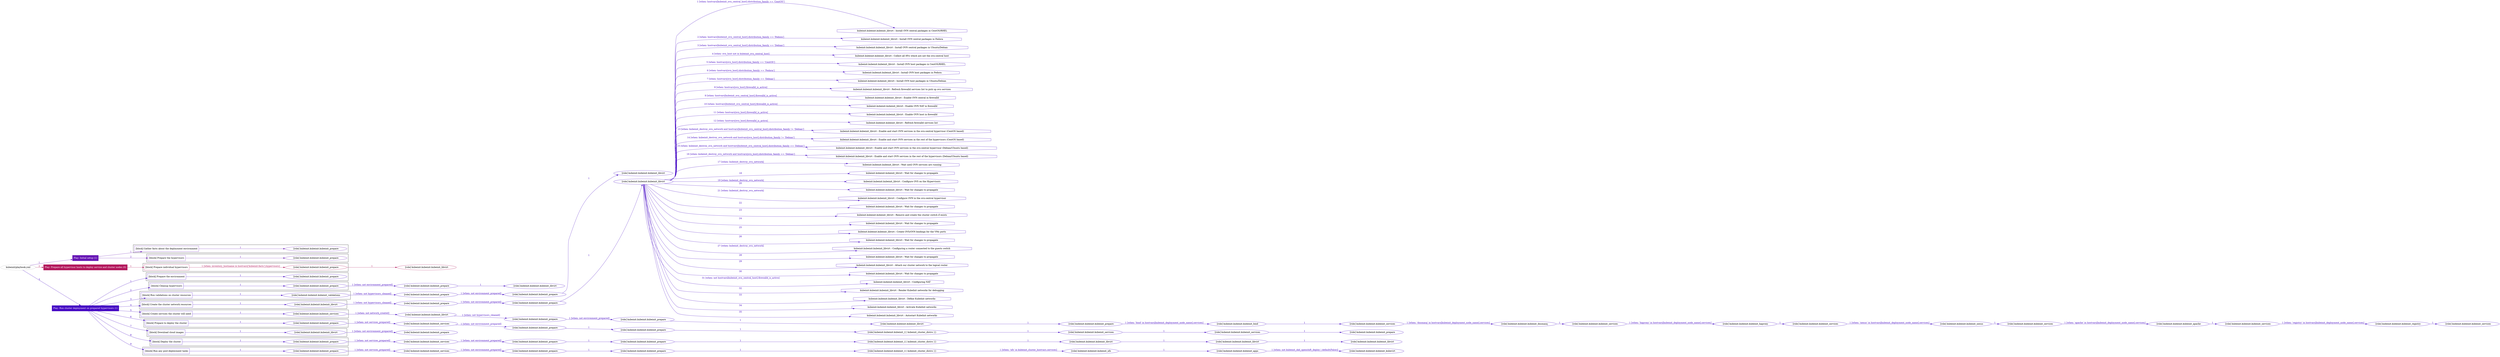 digraph {
	graph [concentrate=true ordering=in rankdir=LR ratio=fill]
	edge [esep=5 sep=10]
	"kubeinit/playbook.yml" [id=root_node style=dotted]
	play_d1066944 [label="Play: Initial setup (1)" color="#6717b5" fontcolor="#ffffff" id=play_d1066944 shape=box style=filled tooltip=localhost]
	"kubeinit/playbook.yml" -> play_d1066944 [label="1 " color="#6717b5" fontcolor="#6717b5" id=edge_5374645b labeltooltip="1 " tooltip="1 "]
	subgraph "kubeinit.kubeinit.kubeinit_prepare" {
		role_0bbe439c [label="[role] kubeinit.kubeinit.kubeinit_prepare" color="#6717b5" id=role_0bbe439c tooltip="kubeinit.kubeinit.kubeinit_prepare"]
	}
	subgraph "kubeinit.kubeinit.kubeinit_prepare" {
		role_6669f5ca [label="[role] kubeinit.kubeinit.kubeinit_prepare" color="#6717b5" id=role_6669f5ca tooltip="kubeinit.kubeinit.kubeinit_prepare"]
	}
	subgraph "Play: Initial setup (1)" {
		play_d1066944 -> block_55441d81 [label=1 color="#6717b5" fontcolor="#6717b5" id=edge_32ae7c26 labeltooltip=1 tooltip=1]
		subgraph cluster_block_55441d81 {
			block_55441d81 [label="[block] Gather facts about the deployment environment" color="#6717b5" id=block_55441d81 labeltooltip="Gather facts about the deployment environment" shape=box tooltip="Gather facts about the deployment environment"]
			block_55441d81 -> role_0bbe439c [label="1 " color="#6717b5" fontcolor="#6717b5" id=edge_6f8b073c labeltooltip="1 " tooltip="1 "]
		}
		play_d1066944 -> block_fdd3d620 [label=2 color="#6717b5" fontcolor="#6717b5" id=edge_0295d143 labeltooltip=2 tooltip=2]
		subgraph cluster_block_fdd3d620 {
			block_fdd3d620 [label="[block] Prepare the hypervisors" color="#6717b5" id=block_fdd3d620 labeltooltip="Prepare the hypervisors" shape=box tooltip="Prepare the hypervisors"]
			block_fdd3d620 -> role_6669f5ca [label="1 " color="#6717b5" fontcolor="#6717b5" id=edge_56390eb6 labeltooltip="1 " tooltip="1 "]
		}
	}
	play_d8e9fbc5 [label="Play: Prepare all hypervisor hosts to deploy service and cluster nodes (0)" color="#b3195d" fontcolor="#ffffff" id=play_d8e9fbc5 shape=box style=filled tooltip="Play: Prepare all hypervisor hosts to deploy service and cluster nodes (0)"]
	"kubeinit/playbook.yml" -> play_d8e9fbc5 [label="2 " color="#b3195d" fontcolor="#b3195d" id=edge_5f5ac57e labeltooltip="2 " tooltip="2 "]
	subgraph "kubeinit.kubeinit.kubeinit_libvirt" {
		role_c4a02873 [label="[role] kubeinit.kubeinit.kubeinit_libvirt" color="#b3195d" id=role_c4a02873 tooltip="kubeinit.kubeinit.kubeinit_libvirt"]
	}
	subgraph "kubeinit.kubeinit.kubeinit_prepare" {
		role_d7c47d95 [label="[role] kubeinit.kubeinit.kubeinit_prepare" color="#b3195d" id=role_d7c47d95 tooltip="kubeinit.kubeinit.kubeinit_prepare"]
		role_d7c47d95 -> role_c4a02873 [label="1 " color="#b3195d" fontcolor="#b3195d" id=edge_cb312a41 labeltooltip="1 " tooltip="1 "]
	}
	subgraph "Play: Prepare all hypervisor hosts to deploy service and cluster nodes (0)" {
		play_d8e9fbc5 -> block_eacd8363 [label=1 color="#b3195d" fontcolor="#b3195d" id=edge_86b056f6 labeltooltip=1 tooltip=1]
		subgraph cluster_block_eacd8363 {
			block_eacd8363 [label="[block] Prepare individual hypervisors" color="#b3195d" id=block_eacd8363 labeltooltip="Prepare individual hypervisors" shape=box tooltip="Prepare individual hypervisors"]
			block_eacd8363 -> role_d7c47d95 [label="1 [when: inventory_hostname in hostvars['kubeinit-facts'].hypervisors]" color="#b3195d" fontcolor="#b3195d" id=edge_e472e5c6 labeltooltip="1 [when: inventory_hostname in hostvars['kubeinit-facts'].hypervisors]" tooltip="1 [when: inventory_hostname in hostvars['kubeinit-facts'].hypervisors]"]
		}
	}
	play_db6c61a2 [label="Play: Run cluster deployment on prepared hypervisors (1)" color="#4508c4" fontcolor="#ffffff" id=play_db6c61a2 shape=box style=filled tooltip=localhost]
	"kubeinit/playbook.yml" -> play_db6c61a2 [label="3 " color="#4508c4" fontcolor="#4508c4" id=edge_68b921db labeltooltip="3 " tooltip="3 "]
	subgraph "kubeinit.kubeinit.kubeinit_prepare" {
		role_3a0b0625 [label="[role] kubeinit.kubeinit.kubeinit_prepare" color="#4508c4" id=role_3a0b0625 tooltip="kubeinit.kubeinit.kubeinit_prepare"]
	}
	subgraph "kubeinit.kubeinit.kubeinit_libvirt" {
		role_ac274a58 [label="[role] kubeinit.kubeinit.kubeinit_libvirt" color="#4508c4" id=role_ac274a58 tooltip="kubeinit.kubeinit.kubeinit_libvirt"]
	}
	subgraph "kubeinit.kubeinit.kubeinit_prepare" {
		role_b3ac8d9b [label="[role] kubeinit.kubeinit.kubeinit_prepare" color="#4508c4" id=role_b3ac8d9b tooltip="kubeinit.kubeinit.kubeinit_prepare"]
		role_b3ac8d9b -> role_ac274a58 [label="1 " color="#4508c4" fontcolor="#4508c4" id=edge_d80c5813 labeltooltip="1 " tooltip="1 "]
	}
	subgraph "kubeinit.kubeinit.kubeinit_prepare" {
		role_1be8604f [label="[role] kubeinit.kubeinit.kubeinit_prepare" color="#4508c4" id=role_1be8604f tooltip="kubeinit.kubeinit.kubeinit_prepare"]
		role_1be8604f -> role_b3ac8d9b [label="1 [when: not environment_prepared]" color="#4508c4" fontcolor="#4508c4" id=edge_3700b1c2 labeltooltip="1 [when: not environment_prepared]" tooltip="1 [when: not environment_prepared]"]
	}
	subgraph "kubeinit.kubeinit.kubeinit_libvirt" {
		role_1c9434e7 [label="[role] kubeinit.kubeinit.kubeinit_libvirt" color="#4508c4" id=role_1c9434e7 tooltip="kubeinit.kubeinit.kubeinit_libvirt"]
	}
	subgraph "kubeinit.kubeinit.kubeinit_prepare" {
		role_f5c2729c [label="[role] kubeinit.kubeinit.kubeinit_prepare" color="#4508c4" id=role_f5c2729c tooltip="kubeinit.kubeinit.kubeinit_prepare"]
		role_f5c2729c -> role_1c9434e7 [label="1 " color="#4508c4" fontcolor="#4508c4" id=edge_ae735414 labeltooltip="1 " tooltip="1 "]
	}
	subgraph "kubeinit.kubeinit.kubeinit_prepare" {
		role_3d6ce8ba [label="[role] kubeinit.kubeinit.kubeinit_prepare" color="#4508c4" id=role_3d6ce8ba tooltip="kubeinit.kubeinit.kubeinit_prepare"]
		role_3d6ce8ba -> role_f5c2729c [label="1 [when: not environment_prepared]" color="#4508c4" fontcolor="#4508c4" id=edge_91fdc2fb labeltooltip="1 [when: not environment_prepared]" tooltip="1 [when: not environment_prepared]"]
	}
	subgraph "kubeinit.kubeinit.kubeinit_validations" {
		role_e4a1a75d [label="[role] kubeinit.kubeinit.kubeinit_validations" color="#4508c4" id=role_e4a1a75d tooltip="kubeinit.kubeinit.kubeinit_validations"]
		role_e4a1a75d -> role_3d6ce8ba [label="1 [when: not hypervisors_cleaned]" color="#4508c4" fontcolor="#4508c4" id=edge_ee2c3e97 labeltooltip="1 [when: not hypervisors_cleaned]" tooltip="1 [when: not hypervisors_cleaned]"]
	}
	subgraph "kubeinit.kubeinit.kubeinit_libvirt" {
		role_0888ede9 [label="[role] kubeinit.kubeinit.kubeinit_libvirt" color="#4508c4" id=role_0888ede9 tooltip="kubeinit.kubeinit.kubeinit_libvirt"]
		task_69b79184 [label="kubeinit.kubeinit.kubeinit_libvirt : Install OVN central packages in CentOS/RHEL" color="#4508c4" id=task_69b79184 shape=octagon tooltip="kubeinit.kubeinit.kubeinit_libvirt : Install OVN central packages in CentOS/RHEL"]
		role_0888ede9 -> task_69b79184 [label="1 [when: hostvars[kubeinit_ovn_central_host].distribution_family == 'CentOS']" color="#4508c4" fontcolor="#4508c4" id=edge_3c4cd804 labeltooltip="1 [when: hostvars[kubeinit_ovn_central_host].distribution_family == 'CentOS']" tooltip="1 [when: hostvars[kubeinit_ovn_central_host].distribution_family == 'CentOS']"]
		task_8a421350 [label="kubeinit.kubeinit.kubeinit_libvirt : Install OVN central packages in Fedora" color="#4508c4" id=task_8a421350 shape=octagon tooltip="kubeinit.kubeinit.kubeinit_libvirt : Install OVN central packages in Fedora"]
		role_0888ede9 -> task_8a421350 [label="2 [when: hostvars[kubeinit_ovn_central_host].distribution_family == 'Fedora']" color="#4508c4" fontcolor="#4508c4" id=edge_7014ff1f labeltooltip="2 [when: hostvars[kubeinit_ovn_central_host].distribution_family == 'Fedora']" tooltip="2 [when: hostvars[kubeinit_ovn_central_host].distribution_family == 'Fedora']"]
		task_3228f3e8 [label="kubeinit.kubeinit.kubeinit_libvirt : Install OVN central packages in Ubuntu/Debian" color="#4508c4" id=task_3228f3e8 shape=octagon tooltip="kubeinit.kubeinit.kubeinit_libvirt : Install OVN central packages in Ubuntu/Debian"]
		role_0888ede9 -> task_3228f3e8 [label="3 [when: hostvars[kubeinit_ovn_central_host].distribution_family == 'Debian']" color="#4508c4" fontcolor="#4508c4" id=edge_b8c65bee labeltooltip="3 [when: hostvars[kubeinit_ovn_central_host].distribution_family == 'Debian']" tooltip="3 [when: hostvars[kubeinit_ovn_central_host].distribution_family == 'Debian']"]
		task_3500cb2f [label="kubeinit.kubeinit.kubeinit_libvirt : Collect all HVs which are not the ovn-central host" color="#4508c4" id=task_3500cb2f shape=octagon tooltip="kubeinit.kubeinit.kubeinit_libvirt : Collect all HVs which are not the ovn-central host"]
		role_0888ede9 -> task_3500cb2f [label="4 [when: ovn_host not in kubeinit_ovn_central_host]" color="#4508c4" fontcolor="#4508c4" id=edge_1e130c05 labeltooltip="4 [when: ovn_host not in kubeinit_ovn_central_host]" tooltip="4 [when: ovn_host not in kubeinit_ovn_central_host]"]
		task_5c344c82 [label="kubeinit.kubeinit.kubeinit_libvirt : Install OVN host packages in CentOS/RHEL" color="#4508c4" id=task_5c344c82 shape=octagon tooltip="kubeinit.kubeinit.kubeinit_libvirt : Install OVN host packages in CentOS/RHEL"]
		role_0888ede9 -> task_5c344c82 [label="5 [when: hostvars[ovn_host].distribution_family == 'CentOS']" color="#4508c4" fontcolor="#4508c4" id=edge_9a73c21c labeltooltip="5 [when: hostvars[ovn_host].distribution_family == 'CentOS']" tooltip="5 [when: hostvars[ovn_host].distribution_family == 'CentOS']"]
		task_93695938 [label="kubeinit.kubeinit.kubeinit_libvirt : Install OVN host packages in Fedora" color="#4508c4" id=task_93695938 shape=octagon tooltip="kubeinit.kubeinit.kubeinit_libvirt : Install OVN host packages in Fedora"]
		role_0888ede9 -> task_93695938 [label="6 [when: hostvars[ovn_host].distribution_family == 'Fedora']" color="#4508c4" fontcolor="#4508c4" id=edge_05a7c10d labeltooltip="6 [when: hostvars[ovn_host].distribution_family == 'Fedora']" tooltip="6 [when: hostvars[ovn_host].distribution_family == 'Fedora']"]
		task_b6362388 [label="kubeinit.kubeinit.kubeinit_libvirt : Install OVN host packages in Ubuntu/Debian" color="#4508c4" id=task_b6362388 shape=octagon tooltip="kubeinit.kubeinit.kubeinit_libvirt : Install OVN host packages in Ubuntu/Debian"]
		role_0888ede9 -> task_b6362388 [label="7 [when: hostvars[ovn_host].distribution_family == 'Debian']" color="#4508c4" fontcolor="#4508c4" id=edge_a4e295e8 labeltooltip="7 [when: hostvars[ovn_host].distribution_family == 'Debian']" tooltip="7 [when: hostvars[ovn_host].distribution_family == 'Debian']"]
		task_9b27699e [label="kubeinit.kubeinit.kubeinit_libvirt : Refresh firewalld services list to pick up ovn services" color="#4508c4" id=task_9b27699e shape=octagon tooltip="kubeinit.kubeinit.kubeinit_libvirt : Refresh firewalld services list to pick up ovn services"]
		role_0888ede9 -> task_9b27699e [label="8 [when: hostvars[ovn_host].firewalld_is_active]" color="#4508c4" fontcolor="#4508c4" id=edge_1e5c4386 labeltooltip="8 [when: hostvars[ovn_host].firewalld_is_active]" tooltip="8 [when: hostvars[ovn_host].firewalld_is_active]"]
		task_8b98ad5b [label="kubeinit.kubeinit.kubeinit_libvirt : Enable OVN central in firewalld" color="#4508c4" id=task_8b98ad5b shape=octagon tooltip="kubeinit.kubeinit.kubeinit_libvirt : Enable OVN central in firewalld"]
		role_0888ede9 -> task_8b98ad5b [label="9 [when: hostvars[kubeinit_ovn_central_host].firewalld_is_active]" color="#4508c4" fontcolor="#4508c4" id=edge_1163de8d labeltooltip="9 [when: hostvars[kubeinit_ovn_central_host].firewalld_is_active]" tooltip="9 [when: hostvars[kubeinit_ovn_central_host].firewalld_is_active]"]
		task_af648642 [label="kubeinit.kubeinit.kubeinit_libvirt : Enable OVN NAT in firewalld" color="#4508c4" id=task_af648642 shape=octagon tooltip="kubeinit.kubeinit.kubeinit_libvirt : Enable OVN NAT in firewalld"]
		role_0888ede9 -> task_af648642 [label="10 [when: hostvars[kubeinit_ovn_central_host].firewalld_is_active]" color="#4508c4" fontcolor="#4508c4" id=edge_10390b4d labeltooltip="10 [when: hostvars[kubeinit_ovn_central_host].firewalld_is_active]" tooltip="10 [when: hostvars[kubeinit_ovn_central_host].firewalld_is_active]"]
		task_41bca944 [label="kubeinit.kubeinit.kubeinit_libvirt : Enable OVN host in firewalld" color="#4508c4" id=task_41bca944 shape=octagon tooltip="kubeinit.kubeinit.kubeinit_libvirt : Enable OVN host in firewalld"]
		role_0888ede9 -> task_41bca944 [label="11 [when: hostvars[ovn_host].firewalld_is_active]" color="#4508c4" fontcolor="#4508c4" id=edge_7a22c1be labeltooltip="11 [when: hostvars[ovn_host].firewalld_is_active]" tooltip="11 [when: hostvars[ovn_host].firewalld_is_active]"]
		task_9a10e427 [label="kubeinit.kubeinit.kubeinit_libvirt : Refresh firewalld services list" color="#4508c4" id=task_9a10e427 shape=octagon tooltip="kubeinit.kubeinit.kubeinit_libvirt : Refresh firewalld services list"]
		role_0888ede9 -> task_9a10e427 [label="12 [when: hostvars[ovn_host].firewalld_is_active]" color="#4508c4" fontcolor="#4508c4" id=edge_542e17a5 labeltooltip="12 [when: hostvars[ovn_host].firewalld_is_active]" tooltip="12 [when: hostvars[ovn_host].firewalld_is_active]"]
		task_7fcc3204 [label="kubeinit.kubeinit.kubeinit_libvirt : Enable and start OVN services in the ovn-central hypervisor (CentOS based)" color="#4508c4" id=task_7fcc3204 shape=octagon tooltip="kubeinit.kubeinit.kubeinit_libvirt : Enable and start OVN services in the ovn-central hypervisor (CentOS based)"]
		role_0888ede9 -> task_7fcc3204 [label="13 [when: kubeinit_destroy_ovn_network and hostvars[kubeinit_ovn_central_host].distribution_family != 'Debian']" color="#4508c4" fontcolor="#4508c4" id=edge_74bab8ce labeltooltip="13 [when: kubeinit_destroy_ovn_network and hostvars[kubeinit_ovn_central_host].distribution_family != 'Debian']" tooltip="13 [when: kubeinit_destroy_ovn_network and hostvars[kubeinit_ovn_central_host].distribution_family != 'Debian']"]
		task_95e5a714 [label="kubeinit.kubeinit.kubeinit_libvirt : Enable and start OVN services in the rest of the hypervisors (CentOS based)" color="#4508c4" id=task_95e5a714 shape=octagon tooltip="kubeinit.kubeinit.kubeinit_libvirt : Enable and start OVN services in the rest of the hypervisors (CentOS based)"]
		role_0888ede9 -> task_95e5a714 [label="14 [when: kubeinit_destroy_ovn_network and hostvars[ovn_host].distribution_family != 'Debian']" color="#4508c4" fontcolor="#4508c4" id=edge_11c6701e labeltooltip="14 [when: kubeinit_destroy_ovn_network and hostvars[ovn_host].distribution_family != 'Debian']" tooltip="14 [when: kubeinit_destroy_ovn_network and hostvars[ovn_host].distribution_family != 'Debian']"]
		task_3db06a9d [label="kubeinit.kubeinit.kubeinit_libvirt : Enable and start OVN services in the ovn-central hypervisor (Debian/Ubuntu based)" color="#4508c4" id=task_3db06a9d shape=octagon tooltip="kubeinit.kubeinit.kubeinit_libvirt : Enable and start OVN services in the ovn-central hypervisor (Debian/Ubuntu based)"]
		role_0888ede9 -> task_3db06a9d [label="15 [when: kubeinit_destroy_ovn_network and hostvars[kubeinit_ovn_central_host].distribution_family == 'Debian']" color="#4508c4" fontcolor="#4508c4" id=edge_eaa61a04 labeltooltip="15 [when: kubeinit_destroy_ovn_network and hostvars[kubeinit_ovn_central_host].distribution_family == 'Debian']" tooltip="15 [when: kubeinit_destroy_ovn_network and hostvars[kubeinit_ovn_central_host].distribution_family == 'Debian']"]
		task_a0631bea [label="kubeinit.kubeinit.kubeinit_libvirt : Enable and start OVN services in the rest of the hypervisors (Debian/Ubuntu based)" color="#4508c4" id=task_a0631bea shape=octagon tooltip="kubeinit.kubeinit.kubeinit_libvirt : Enable and start OVN services in the rest of the hypervisors (Debian/Ubuntu based)"]
		role_0888ede9 -> task_a0631bea [label="16 [when: kubeinit_destroy_ovn_network and hostvars[ovn_host].distribution_family == 'Debian']" color="#4508c4" fontcolor="#4508c4" id=edge_f682511c labeltooltip="16 [when: kubeinit_destroy_ovn_network and hostvars[ovn_host].distribution_family == 'Debian']" tooltip="16 [when: kubeinit_destroy_ovn_network and hostvars[ovn_host].distribution_family == 'Debian']"]
		task_35d1db66 [label="kubeinit.kubeinit.kubeinit_libvirt : Wait until OVN services are running" color="#4508c4" id=task_35d1db66 shape=octagon tooltip="kubeinit.kubeinit.kubeinit_libvirt : Wait until OVN services are running"]
		role_0888ede9 -> task_35d1db66 [label="17 [when: kubeinit_destroy_ovn_network]" color="#4508c4" fontcolor="#4508c4" id=edge_cf416e53 labeltooltip="17 [when: kubeinit_destroy_ovn_network]" tooltip="17 [when: kubeinit_destroy_ovn_network]"]
		task_74c40d37 [label="kubeinit.kubeinit.kubeinit_libvirt : Wait for changes to propagate" color="#4508c4" id=task_74c40d37 shape=octagon tooltip="kubeinit.kubeinit.kubeinit_libvirt : Wait for changes to propagate"]
		role_0888ede9 -> task_74c40d37 [label="18 " color="#4508c4" fontcolor="#4508c4" id=edge_abaafdb4 labeltooltip="18 " tooltip="18 "]
		task_1220b226 [label="kubeinit.kubeinit.kubeinit_libvirt : Configure OVS on the Hypervisors" color="#4508c4" id=task_1220b226 shape=octagon tooltip="kubeinit.kubeinit.kubeinit_libvirt : Configure OVS on the Hypervisors"]
		role_0888ede9 -> task_1220b226 [label="19 [when: kubeinit_destroy_ovn_network]" color="#4508c4" fontcolor="#4508c4" id=edge_3ae2f768 labeltooltip="19 [when: kubeinit_destroy_ovn_network]" tooltip="19 [when: kubeinit_destroy_ovn_network]"]
		task_55cf72ce [label="kubeinit.kubeinit.kubeinit_libvirt : Wait for changes to propagate" color="#4508c4" id=task_55cf72ce shape=octagon tooltip="kubeinit.kubeinit.kubeinit_libvirt : Wait for changes to propagate"]
		role_0888ede9 -> task_55cf72ce [label="20 " color="#4508c4" fontcolor="#4508c4" id=edge_5d8b6864 labeltooltip="20 " tooltip="20 "]
		task_b4d2d587 [label="kubeinit.kubeinit.kubeinit_libvirt : Configure OVN in the ovn-central hypervisor" color="#4508c4" id=task_b4d2d587 shape=octagon tooltip="kubeinit.kubeinit.kubeinit_libvirt : Configure OVN in the ovn-central hypervisor"]
		role_0888ede9 -> task_b4d2d587 [label="21 [when: kubeinit_destroy_ovn_network]" color="#4508c4" fontcolor="#4508c4" id=edge_d75d86a4 labeltooltip="21 [when: kubeinit_destroy_ovn_network]" tooltip="21 [when: kubeinit_destroy_ovn_network]"]
		task_f9d7e483 [label="kubeinit.kubeinit.kubeinit_libvirt : Wait for changes to propagate" color="#4508c4" id=task_f9d7e483 shape=octagon tooltip="kubeinit.kubeinit.kubeinit_libvirt : Wait for changes to propagate"]
		role_0888ede9 -> task_f9d7e483 [label="22 " color="#4508c4" fontcolor="#4508c4" id=edge_2e5e32c6 labeltooltip="22 " tooltip="22 "]
		task_783f667b [label="kubeinit.kubeinit.kubeinit_libvirt : Remove and create the cluster switch if exists" color="#4508c4" id=task_783f667b shape=octagon tooltip="kubeinit.kubeinit.kubeinit_libvirt : Remove and create the cluster switch if exists"]
		role_0888ede9 -> task_783f667b [label="23 " color="#4508c4" fontcolor="#4508c4" id=edge_3d3350e9 labeltooltip="23 " tooltip="23 "]
		task_695cb0e0 [label="kubeinit.kubeinit.kubeinit_libvirt : Wait for changes to propagate" color="#4508c4" id=task_695cb0e0 shape=octagon tooltip="kubeinit.kubeinit.kubeinit_libvirt : Wait for changes to propagate"]
		role_0888ede9 -> task_695cb0e0 [label="24 " color="#4508c4" fontcolor="#4508c4" id=edge_01ed79f9 labeltooltip="24 " tooltip="24 "]
		task_f73f8ea4 [label="kubeinit.kubeinit.kubeinit_libvirt : Create OVS/OVN bindings for the VMs ports" color="#4508c4" id=task_f73f8ea4 shape=octagon tooltip="kubeinit.kubeinit.kubeinit_libvirt : Create OVS/OVN bindings for the VMs ports"]
		role_0888ede9 -> task_f73f8ea4 [label="25 " color="#4508c4" fontcolor="#4508c4" id=edge_a3291d3e labeltooltip="25 " tooltip="25 "]
		task_c4311408 [label="kubeinit.kubeinit.kubeinit_libvirt : Wait for changes to propagate" color="#4508c4" id=task_c4311408 shape=octagon tooltip="kubeinit.kubeinit.kubeinit_libvirt : Wait for changes to propagate"]
		role_0888ede9 -> task_c4311408 [label="26 " color="#4508c4" fontcolor="#4508c4" id=edge_c618f552 labeltooltip="26 " tooltip="26 "]
		task_417a9b93 [label="kubeinit.kubeinit.kubeinit_libvirt : Configuring a router connected to the guests switch" color="#4508c4" id=task_417a9b93 shape=octagon tooltip="kubeinit.kubeinit.kubeinit_libvirt : Configuring a router connected to the guests switch"]
		role_0888ede9 -> task_417a9b93 [label="27 [when: kubeinit_destroy_ovn_network]" color="#4508c4" fontcolor="#4508c4" id=edge_3b1dc224 labeltooltip="27 [when: kubeinit_destroy_ovn_network]" tooltip="27 [when: kubeinit_destroy_ovn_network]"]
		task_bbfa5f09 [label="kubeinit.kubeinit.kubeinit_libvirt : Wait for changes to propagate" color="#4508c4" id=task_bbfa5f09 shape=octagon tooltip="kubeinit.kubeinit.kubeinit_libvirt : Wait for changes to propagate"]
		role_0888ede9 -> task_bbfa5f09 [label="28 " color="#4508c4" fontcolor="#4508c4" id=edge_eb3d1ce0 labeltooltip="28 " tooltip="28 "]
		task_090a2beb [label="kubeinit.kubeinit.kubeinit_libvirt : Attach our cluster network to the logical router" color="#4508c4" id=task_090a2beb shape=octagon tooltip="kubeinit.kubeinit.kubeinit_libvirt : Attach our cluster network to the logical router"]
		role_0888ede9 -> task_090a2beb [label="29 " color="#4508c4" fontcolor="#4508c4" id=edge_e77abfd7 labeltooltip="29 " tooltip="29 "]
		task_60a5af2f [label="kubeinit.kubeinit.kubeinit_libvirt : Wait for changes to propagate" color="#4508c4" id=task_60a5af2f shape=octagon tooltip="kubeinit.kubeinit.kubeinit_libvirt : Wait for changes to propagate"]
		role_0888ede9 -> task_60a5af2f [label="30 " color="#4508c4" fontcolor="#4508c4" id=edge_8ad9beed labeltooltip="30 " tooltip="30 "]
		task_468e2a69 [label="kubeinit.kubeinit.kubeinit_libvirt : Configuring NAT" color="#4508c4" id=task_468e2a69 shape=octagon tooltip="kubeinit.kubeinit.kubeinit_libvirt : Configuring NAT"]
		role_0888ede9 -> task_468e2a69 [label="31 [when: not hostvars[kubeinit_ovn_central_host].firewalld_is_active]" color="#4508c4" fontcolor="#4508c4" id=edge_116175f4 labeltooltip="31 [when: not hostvars[kubeinit_ovn_central_host].firewalld_is_active]" tooltip="31 [when: not hostvars[kubeinit_ovn_central_host].firewalld_is_active]"]
		task_80f7ba6d [label="kubeinit.kubeinit.kubeinit_libvirt : Render KubeInit networks for debugging" color="#4508c4" id=task_80f7ba6d shape=octagon tooltip="kubeinit.kubeinit.kubeinit_libvirt : Render KubeInit networks for debugging"]
		role_0888ede9 -> task_80f7ba6d [label="32 " color="#4508c4" fontcolor="#4508c4" id=edge_6257caee labeltooltip="32 " tooltip="32 "]
		task_7851be69 [label="kubeinit.kubeinit.kubeinit_libvirt : Define KubeInit networks" color="#4508c4" id=task_7851be69 shape=octagon tooltip="kubeinit.kubeinit.kubeinit_libvirt : Define KubeInit networks"]
		role_0888ede9 -> task_7851be69 [label="33 " color="#4508c4" fontcolor="#4508c4" id=edge_3538ee08 labeltooltip="33 " tooltip="33 "]
		task_07b336e4 [label="kubeinit.kubeinit.kubeinit_libvirt : Activate KubeInit networks" color="#4508c4" id=task_07b336e4 shape=octagon tooltip="kubeinit.kubeinit.kubeinit_libvirt : Activate KubeInit networks"]
		role_0888ede9 -> task_07b336e4 [label="34 " color="#4508c4" fontcolor="#4508c4" id=edge_af17ea79 labeltooltip="34 " tooltip="34 "]
		task_7b517db8 [label="kubeinit.kubeinit.kubeinit_libvirt : Autostart KubeInit networks" color="#4508c4" id=task_7b517db8 shape=octagon tooltip="kubeinit.kubeinit.kubeinit_libvirt : Autostart KubeInit networks"]
		role_0888ede9 -> task_7b517db8 [label="35 " color="#4508c4" fontcolor="#4508c4" id=edge_814965a3 labeltooltip="35 " tooltip="35 "]
	}
	subgraph "kubeinit.kubeinit.kubeinit_prepare" {
		role_be083925 [label="[role] kubeinit.kubeinit.kubeinit_prepare" color="#4508c4" id=role_be083925 tooltip="kubeinit.kubeinit.kubeinit_prepare"]
		role_be083925 -> role_0888ede9 [label="1 " color="#4508c4" fontcolor="#4508c4" id=edge_405958ad labeltooltip="1 " tooltip="1 "]
	}
	subgraph "kubeinit.kubeinit.kubeinit_prepare" {
		role_7a6ff6e8 [label="[role] kubeinit.kubeinit.kubeinit_prepare" color="#4508c4" id=role_7a6ff6e8 tooltip="kubeinit.kubeinit.kubeinit_prepare"]
		role_7a6ff6e8 -> role_be083925 [label="1 [when: not environment_prepared]" color="#4508c4" fontcolor="#4508c4" id=edge_2e45a1f5 labeltooltip="1 [when: not environment_prepared]" tooltip="1 [when: not environment_prepared]"]
	}
	subgraph "kubeinit.kubeinit.kubeinit_libvirt" {
		role_39250853 [label="[role] kubeinit.kubeinit.kubeinit_libvirt" color="#4508c4" id=role_39250853 tooltip="kubeinit.kubeinit.kubeinit_libvirt"]
		role_39250853 -> role_7a6ff6e8 [label="1 [when: not hypervisors_cleaned]" color="#4508c4" fontcolor="#4508c4" id=edge_49f5fa88 labeltooltip="1 [when: not hypervisors_cleaned]" tooltip="1 [when: not hypervisors_cleaned]"]
	}
	subgraph "kubeinit.kubeinit.kubeinit_services" {
		role_c549ed0b [label="[role] kubeinit.kubeinit.kubeinit_services" color="#4508c4" id=role_c549ed0b tooltip="kubeinit.kubeinit.kubeinit_services"]
	}
	subgraph "kubeinit.kubeinit.kubeinit_registry" {
		role_93f33d08 [label="[role] kubeinit.kubeinit.kubeinit_registry" color="#4508c4" id=role_93f33d08 tooltip="kubeinit.kubeinit.kubeinit_registry"]
		role_93f33d08 -> role_c549ed0b [label="1 " color="#4508c4" fontcolor="#4508c4" id=edge_4b5345c3 labeltooltip="1 " tooltip="1 "]
	}
	subgraph "kubeinit.kubeinit.kubeinit_services" {
		role_b8eb98f3 [label="[role] kubeinit.kubeinit.kubeinit_services" color="#4508c4" id=role_b8eb98f3 tooltip="kubeinit.kubeinit.kubeinit_services"]
		role_b8eb98f3 -> role_93f33d08 [label="1 [when: 'registry' in hostvars[kubeinit_deployment_node_name].services]" color="#4508c4" fontcolor="#4508c4" id=edge_cc79b3dd labeltooltip="1 [when: 'registry' in hostvars[kubeinit_deployment_node_name].services]" tooltip="1 [when: 'registry' in hostvars[kubeinit_deployment_node_name].services]"]
	}
	subgraph "kubeinit.kubeinit.kubeinit_apache" {
		role_6391b616 [label="[role] kubeinit.kubeinit.kubeinit_apache" color="#4508c4" id=role_6391b616 tooltip="kubeinit.kubeinit.kubeinit_apache"]
		role_6391b616 -> role_b8eb98f3 [label="1 " color="#4508c4" fontcolor="#4508c4" id=edge_3b434360 labeltooltip="1 " tooltip="1 "]
	}
	subgraph "kubeinit.kubeinit.kubeinit_services" {
		role_03bd4d06 [label="[role] kubeinit.kubeinit.kubeinit_services" color="#4508c4" id=role_03bd4d06 tooltip="kubeinit.kubeinit.kubeinit_services"]
		role_03bd4d06 -> role_6391b616 [label="1 [when: 'apache' in hostvars[kubeinit_deployment_node_name].services]" color="#4508c4" fontcolor="#4508c4" id=edge_e4e19a11 labeltooltip="1 [when: 'apache' in hostvars[kubeinit_deployment_node_name].services]" tooltip="1 [when: 'apache' in hostvars[kubeinit_deployment_node_name].services]"]
	}
	subgraph "kubeinit.kubeinit.kubeinit_nexus" {
		role_40b51538 [label="[role] kubeinit.kubeinit.kubeinit_nexus" color="#4508c4" id=role_40b51538 tooltip="kubeinit.kubeinit.kubeinit_nexus"]
		role_40b51538 -> role_03bd4d06 [label="1 " color="#4508c4" fontcolor="#4508c4" id=edge_bfd1b13e labeltooltip="1 " tooltip="1 "]
	}
	subgraph "kubeinit.kubeinit.kubeinit_services" {
		role_7a508daf [label="[role] kubeinit.kubeinit.kubeinit_services" color="#4508c4" id=role_7a508daf tooltip="kubeinit.kubeinit.kubeinit_services"]
		role_7a508daf -> role_40b51538 [label="1 [when: 'nexus' in hostvars[kubeinit_deployment_node_name].services]" color="#4508c4" fontcolor="#4508c4" id=edge_e8a734ad labeltooltip="1 [when: 'nexus' in hostvars[kubeinit_deployment_node_name].services]" tooltip="1 [when: 'nexus' in hostvars[kubeinit_deployment_node_name].services]"]
	}
	subgraph "kubeinit.kubeinit.kubeinit_haproxy" {
		role_8ccde1ce [label="[role] kubeinit.kubeinit.kubeinit_haproxy" color="#4508c4" id=role_8ccde1ce tooltip="kubeinit.kubeinit.kubeinit_haproxy"]
		role_8ccde1ce -> role_7a508daf [label="1 " color="#4508c4" fontcolor="#4508c4" id=edge_0b320813 labeltooltip="1 " tooltip="1 "]
	}
	subgraph "kubeinit.kubeinit.kubeinit_services" {
		role_aa0d4399 [label="[role] kubeinit.kubeinit.kubeinit_services" color="#4508c4" id=role_aa0d4399 tooltip="kubeinit.kubeinit.kubeinit_services"]
		role_aa0d4399 -> role_8ccde1ce [label="1 [when: 'haproxy' in hostvars[kubeinit_deployment_node_name].services]" color="#4508c4" fontcolor="#4508c4" id=edge_c5a7ba5f labeltooltip="1 [when: 'haproxy' in hostvars[kubeinit_deployment_node_name].services]" tooltip="1 [when: 'haproxy' in hostvars[kubeinit_deployment_node_name].services]"]
	}
	subgraph "kubeinit.kubeinit.kubeinit_dnsmasq" {
		role_d404c7c3 [label="[role] kubeinit.kubeinit.kubeinit_dnsmasq" color="#4508c4" id=role_d404c7c3 tooltip="kubeinit.kubeinit.kubeinit_dnsmasq"]
		role_d404c7c3 -> role_aa0d4399 [label="1 " color="#4508c4" fontcolor="#4508c4" id=edge_f49c9f47 labeltooltip="1 " tooltip="1 "]
	}
	subgraph "kubeinit.kubeinit.kubeinit_services" {
		role_0c38d71e [label="[role] kubeinit.kubeinit.kubeinit_services" color="#4508c4" id=role_0c38d71e tooltip="kubeinit.kubeinit.kubeinit_services"]
		role_0c38d71e -> role_d404c7c3 [label="1 [when: 'dnsmasq' in hostvars[kubeinit_deployment_node_name].services]" color="#4508c4" fontcolor="#4508c4" id=edge_12513255 labeltooltip="1 [when: 'dnsmasq' in hostvars[kubeinit_deployment_node_name].services]" tooltip="1 [when: 'dnsmasq' in hostvars[kubeinit_deployment_node_name].services]"]
	}
	subgraph "kubeinit.kubeinit.kubeinit_bind" {
		role_bc6d338a [label="[role] kubeinit.kubeinit.kubeinit_bind" color="#4508c4" id=role_bc6d338a tooltip="kubeinit.kubeinit.kubeinit_bind"]
		role_bc6d338a -> role_0c38d71e [label="1 " color="#4508c4" fontcolor="#4508c4" id=edge_890cb98c labeltooltip="1 " tooltip="1 "]
	}
	subgraph "kubeinit.kubeinit.kubeinit_prepare" {
		role_024117cb [label="[role] kubeinit.kubeinit.kubeinit_prepare" color="#4508c4" id=role_024117cb tooltip="kubeinit.kubeinit.kubeinit_prepare"]
		role_024117cb -> role_bc6d338a [label="1 [when: 'bind' in hostvars[kubeinit_deployment_node_name].services]" color="#4508c4" fontcolor="#4508c4" id=edge_440dbafc labeltooltip="1 [when: 'bind' in hostvars[kubeinit_deployment_node_name].services]" tooltip="1 [when: 'bind' in hostvars[kubeinit_deployment_node_name].services]"]
	}
	subgraph "kubeinit.kubeinit.kubeinit_libvirt" {
		role_3bfc0db6 [label="[role] kubeinit.kubeinit.kubeinit_libvirt" color="#4508c4" id=role_3bfc0db6 tooltip="kubeinit.kubeinit.kubeinit_libvirt"]
		role_3bfc0db6 -> role_024117cb [label="1 " color="#4508c4" fontcolor="#4508c4" id=edge_6de12295 labeltooltip="1 " tooltip="1 "]
	}
	subgraph "kubeinit.kubeinit.kubeinit_prepare" {
		role_88b1b069 [label="[role] kubeinit.kubeinit.kubeinit_prepare" color="#4508c4" id=role_88b1b069 tooltip="kubeinit.kubeinit.kubeinit_prepare"]
		role_88b1b069 -> role_3bfc0db6 [label="1 " color="#4508c4" fontcolor="#4508c4" id=edge_f732eddd labeltooltip="1 " tooltip="1 "]
	}
	subgraph "kubeinit.kubeinit.kubeinit_prepare" {
		role_7727bd28 [label="[role] kubeinit.kubeinit.kubeinit_prepare" color="#4508c4" id=role_7727bd28 tooltip="kubeinit.kubeinit.kubeinit_prepare"]
		role_7727bd28 -> role_88b1b069 [label="1 [when: not environment_prepared]" color="#4508c4" fontcolor="#4508c4" id=edge_907ca570 labeltooltip="1 [when: not environment_prepared]" tooltip="1 [when: not environment_prepared]"]
	}
	subgraph "kubeinit.kubeinit.kubeinit_libvirt" {
		role_ddfd813a [label="[role] kubeinit.kubeinit.kubeinit_libvirt" color="#4508c4" id=role_ddfd813a tooltip="kubeinit.kubeinit.kubeinit_libvirt"]
		role_ddfd813a -> role_7727bd28 [label="1 [when: not hypervisors_cleaned]" color="#4508c4" fontcolor="#4508c4" id=edge_f556c49e labeltooltip="1 [when: not hypervisors_cleaned]" tooltip="1 [when: not hypervisors_cleaned]"]
	}
	subgraph "kubeinit.kubeinit.kubeinit_services" {
		role_2215d232 [label="[role] kubeinit.kubeinit.kubeinit_services" color="#4508c4" id=role_2215d232 tooltip="kubeinit.kubeinit.kubeinit_services"]
		role_2215d232 -> role_ddfd813a [label="1 [when: not network_created]" color="#4508c4" fontcolor="#4508c4" id=edge_04370441 labeltooltip="1 [when: not network_created]" tooltip="1 [when: not network_created]"]
	}
	subgraph "kubeinit.kubeinit.kubeinit_prepare" {
		role_88f568c3 [label="[role] kubeinit.kubeinit.kubeinit_prepare" color="#4508c4" id=role_88f568c3 tooltip="kubeinit.kubeinit.kubeinit_prepare"]
	}
	subgraph "kubeinit.kubeinit.kubeinit_services" {
		role_7d5a7d1d [label="[role] kubeinit.kubeinit.kubeinit_services" color="#4508c4" id=role_7d5a7d1d tooltip="kubeinit.kubeinit.kubeinit_services"]
		role_7d5a7d1d -> role_88f568c3 [label="1 " color="#4508c4" fontcolor="#4508c4" id=edge_e67e9380 labeltooltip="1 " tooltip="1 "]
	}
	subgraph "kubeinit.kubeinit.kubeinit_services" {
		role_383946a3 [label="[role] kubeinit.kubeinit.kubeinit_services" color="#4508c4" id=role_383946a3 tooltip="kubeinit.kubeinit.kubeinit_services"]
		role_383946a3 -> role_7d5a7d1d [label="1 " color="#4508c4" fontcolor="#4508c4" id=edge_221a8aef labeltooltip="1 " tooltip="1 "]
	}
	subgraph "kubeinit.kubeinit.kubeinit_{{ kubeinit_cluster_distro }}" {
		role_7d3050a8 [label="[role] kubeinit.kubeinit.kubeinit_{{ kubeinit_cluster_distro }}" color="#4508c4" id=role_7d3050a8 tooltip="kubeinit.kubeinit.kubeinit_{{ kubeinit_cluster_distro }}"]
		role_7d3050a8 -> role_383946a3 [label="1 " color="#4508c4" fontcolor="#4508c4" id=edge_ef1df5a4 labeltooltip="1 " tooltip="1 "]
	}
	subgraph "kubeinit.kubeinit.kubeinit_prepare" {
		role_0928db0f [label="[role] kubeinit.kubeinit.kubeinit_prepare" color="#4508c4" id=role_0928db0f tooltip="kubeinit.kubeinit.kubeinit_prepare"]
		role_0928db0f -> role_7d3050a8 [label="1 " color="#4508c4" fontcolor="#4508c4" id=edge_e1a7b7ed labeltooltip="1 " tooltip="1 "]
	}
	subgraph "kubeinit.kubeinit.kubeinit_prepare" {
		role_56851929 [label="[role] kubeinit.kubeinit.kubeinit_prepare" color="#4508c4" id=role_56851929 tooltip="kubeinit.kubeinit.kubeinit_prepare"]
		role_56851929 -> role_0928db0f [label="1 " color="#4508c4" fontcolor="#4508c4" id=edge_95ff9dbe labeltooltip="1 " tooltip="1 "]
	}
	subgraph "kubeinit.kubeinit.kubeinit_services" {
		role_40cbef9c [label="[role] kubeinit.kubeinit.kubeinit_services" color="#4508c4" id=role_40cbef9c tooltip="kubeinit.kubeinit.kubeinit_services"]
		role_40cbef9c -> role_56851929 [label="1 [when: not environment_prepared]" color="#4508c4" fontcolor="#4508c4" id=edge_f51ed92e labeltooltip="1 [when: not environment_prepared]" tooltip="1 [when: not environment_prepared]"]
	}
	subgraph "kubeinit.kubeinit.kubeinit_prepare" {
		role_466601b5 [label="[role] kubeinit.kubeinit.kubeinit_prepare" color="#4508c4" id=role_466601b5 tooltip="kubeinit.kubeinit.kubeinit_prepare"]
		role_466601b5 -> role_40cbef9c [label="1 [when: not services_prepared]" color="#4508c4" fontcolor="#4508c4" id=edge_dafeaa7d labeltooltip="1 [when: not services_prepared]" tooltip="1 [when: not services_prepared]"]
	}
	subgraph "kubeinit.kubeinit.kubeinit_prepare" {
		role_ba1d424a [label="[role] kubeinit.kubeinit.kubeinit_prepare" color="#4508c4" id=role_ba1d424a tooltip="kubeinit.kubeinit.kubeinit_prepare"]
	}
	subgraph "kubeinit.kubeinit.kubeinit_libvirt" {
		role_c83a7c3e [label="[role] kubeinit.kubeinit.kubeinit_libvirt" color="#4508c4" id=role_c83a7c3e tooltip="kubeinit.kubeinit.kubeinit_libvirt"]
		role_c83a7c3e -> role_ba1d424a [label="1 [when: not environment_prepared]" color="#4508c4" fontcolor="#4508c4" id=edge_ad19a097 labeltooltip="1 [when: not environment_prepared]" tooltip="1 [when: not environment_prepared]"]
	}
	subgraph "kubeinit.kubeinit.kubeinit_libvirt" {
		role_ec645784 [label="[role] kubeinit.kubeinit.kubeinit_libvirt" color="#4508c4" id=role_ec645784 tooltip="kubeinit.kubeinit.kubeinit_libvirt"]
	}
	subgraph "kubeinit.kubeinit.kubeinit_libvirt" {
		role_d800e487 [label="[role] kubeinit.kubeinit.kubeinit_libvirt" color="#4508c4" id=role_d800e487 tooltip="kubeinit.kubeinit.kubeinit_libvirt"]
		role_d800e487 -> role_ec645784 [label="1 " color="#4508c4" fontcolor="#4508c4" id=edge_7c24e2ed labeltooltip="1 " tooltip="1 "]
	}
	subgraph "kubeinit.kubeinit.kubeinit_libvirt" {
		role_aa501226 [label="[role] kubeinit.kubeinit.kubeinit_libvirt" color="#4508c4" id=role_aa501226 tooltip="kubeinit.kubeinit.kubeinit_libvirt"]
		role_aa501226 -> role_d800e487 [label="1 " color="#4508c4" fontcolor="#4508c4" id=edge_f81ed208 labeltooltip="1 " tooltip="1 "]
	}
	subgraph "kubeinit.kubeinit.kubeinit_{{ kubeinit_cluster_distro }}" {
		role_3984a1da [label="[role] kubeinit.kubeinit.kubeinit_{{ kubeinit_cluster_distro }}" color="#4508c4" id=role_3984a1da tooltip="kubeinit.kubeinit.kubeinit_{{ kubeinit_cluster_distro }}"]
		role_3984a1da -> role_aa501226 [label="1 " color="#4508c4" fontcolor="#4508c4" id=edge_3928820d labeltooltip="1 " tooltip="1 "]
	}
	subgraph "kubeinit.kubeinit.kubeinit_prepare" {
		role_a624b489 [label="[role] kubeinit.kubeinit.kubeinit_prepare" color="#4508c4" id=role_a624b489 tooltip="kubeinit.kubeinit.kubeinit_prepare"]
		role_a624b489 -> role_3984a1da [label="1 " color="#4508c4" fontcolor="#4508c4" id=edge_9de51ed2 labeltooltip="1 " tooltip="1 "]
	}
	subgraph "kubeinit.kubeinit.kubeinit_prepare" {
		role_73ef51d6 [label="[role] kubeinit.kubeinit.kubeinit_prepare" color="#4508c4" id=role_73ef51d6 tooltip="kubeinit.kubeinit.kubeinit_prepare"]
		role_73ef51d6 -> role_a624b489 [label="1 " color="#4508c4" fontcolor="#4508c4" id=edge_06b248b9 labeltooltip="1 " tooltip="1 "]
	}
	subgraph "kubeinit.kubeinit.kubeinit_services" {
		role_4fe5b909 [label="[role] kubeinit.kubeinit.kubeinit_services" color="#4508c4" id=role_4fe5b909 tooltip="kubeinit.kubeinit.kubeinit_services"]
		role_4fe5b909 -> role_73ef51d6 [label="1 [when: not environment_prepared]" color="#4508c4" fontcolor="#4508c4" id=edge_d3b7ee0b labeltooltip="1 [when: not environment_prepared]" tooltip="1 [when: not environment_prepared]"]
	}
	subgraph "kubeinit.kubeinit.kubeinit_prepare" {
		role_33a212f9 [label="[role] kubeinit.kubeinit.kubeinit_prepare" color="#4508c4" id=role_33a212f9 tooltip="kubeinit.kubeinit.kubeinit_prepare"]
		role_33a212f9 -> role_4fe5b909 [label="1 [when: not services_prepared]" color="#4508c4" fontcolor="#4508c4" id=edge_49c6d29c labeltooltip="1 [when: not services_prepared]" tooltip="1 [when: not services_prepared]"]
	}
	subgraph "kubeinit.kubeinit.kubeinit_kubevirt" {
		role_a53e75bc [label="[role] kubeinit.kubeinit.kubeinit_kubevirt" color="#4508c4" id=role_a53e75bc tooltip="kubeinit.kubeinit.kubeinit_kubevirt"]
	}
	subgraph "kubeinit.kubeinit.kubeinit_apps" {
		role_a3fe8f7b [label="[role] kubeinit.kubeinit.kubeinit_apps" color="#4508c4" id=role_a3fe8f7b tooltip="kubeinit.kubeinit.kubeinit_apps"]
		role_a3fe8f7b -> role_a53e75bc [label="1 [when: not kubeinit_okd_openshift_deploy | default(False)]" color="#4508c4" fontcolor="#4508c4" id=edge_be57375a labeltooltip="1 [when: not kubeinit_okd_openshift_deploy | default(False)]" tooltip="1 [when: not kubeinit_okd_openshift_deploy | default(False)]"]
	}
	subgraph "kubeinit.kubeinit.kubeinit_nfs" {
		role_90ed9ac1 [label="[role] kubeinit.kubeinit.kubeinit_nfs" color="#4508c4" id=role_90ed9ac1 tooltip="kubeinit.kubeinit.kubeinit_nfs"]
		role_90ed9ac1 -> role_a3fe8f7b [label="1 " color="#4508c4" fontcolor="#4508c4" id=edge_18ccab15 labeltooltip="1 " tooltip="1 "]
	}
	subgraph "kubeinit.kubeinit.kubeinit_{{ kubeinit_cluster_distro }}" {
		role_f360c8b9 [label="[role] kubeinit.kubeinit.kubeinit_{{ kubeinit_cluster_distro }}" color="#4508c4" id=role_f360c8b9 tooltip="kubeinit.kubeinit.kubeinit_{{ kubeinit_cluster_distro }}"]
		role_f360c8b9 -> role_90ed9ac1 [label="1 [when: 'nfs' in kubeinit_cluster_hostvars.services]" color="#4508c4" fontcolor="#4508c4" id=edge_ed80cd0d labeltooltip="1 [when: 'nfs' in kubeinit_cluster_hostvars.services]" tooltip="1 [when: 'nfs' in kubeinit_cluster_hostvars.services]"]
	}
	subgraph "kubeinit.kubeinit.kubeinit_prepare" {
		role_b531d64f [label="[role] kubeinit.kubeinit.kubeinit_prepare" color="#4508c4" id=role_b531d64f tooltip="kubeinit.kubeinit.kubeinit_prepare"]
		role_b531d64f -> role_f360c8b9 [label="1 " color="#4508c4" fontcolor="#4508c4" id=edge_8f11e82a labeltooltip="1 " tooltip="1 "]
	}
	subgraph "kubeinit.kubeinit.kubeinit_prepare" {
		role_51c9fade [label="[role] kubeinit.kubeinit.kubeinit_prepare" color="#4508c4" id=role_51c9fade tooltip="kubeinit.kubeinit.kubeinit_prepare"]
		role_51c9fade -> role_b531d64f [label="1 " color="#4508c4" fontcolor="#4508c4" id=edge_9537cf05 labeltooltip="1 " tooltip="1 "]
	}
	subgraph "kubeinit.kubeinit.kubeinit_services" {
		role_a3a65b39 [label="[role] kubeinit.kubeinit.kubeinit_services" color="#4508c4" id=role_a3a65b39 tooltip="kubeinit.kubeinit.kubeinit_services"]
		role_a3a65b39 -> role_51c9fade [label="1 [when: not environment_prepared]" color="#4508c4" fontcolor="#4508c4" id=edge_ec5dff01 labeltooltip="1 [when: not environment_prepared]" tooltip="1 [when: not environment_prepared]"]
	}
	subgraph "kubeinit.kubeinit.kubeinit_prepare" {
		role_9c9b608a [label="[role] kubeinit.kubeinit.kubeinit_prepare" color="#4508c4" id=role_9c9b608a tooltip="kubeinit.kubeinit.kubeinit_prepare"]
		role_9c9b608a -> role_a3a65b39 [label="1 [when: not services_prepared]" color="#4508c4" fontcolor="#4508c4" id=edge_3e84d871 labeltooltip="1 [when: not services_prepared]" tooltip="1 [when: not services_prepared]"]
	}
	subgraph "Play: Run cluster deployment on prepared hypervisors (1)" {
		play_db6c61a2 -> block_0a3b6ea6 [label=1 color="#4508c4" fontcolor="#4508c4" id=edge_70705cd4 labeltooltip=1 tooltip=1]
		subgraph cluster_block_0a3b6ea6 {
			block_0a3b6ea6 [label="[block] Prepare the environment" color="#4508c4" id=block_0a3b6ea6 labeltooltip="Prepare the environment" shape=box tooltip="Prepare the environment"]
			block_0a3b6ea6 -> role_3a0b0625 [label="1 " color="#4508c4" fontcolor="#4508c4" id=edge_a16a2ac8 labeltooltip="1 " tooltip="1 "]
		}
		play_db6c61a2 -> block_5f4f5036 [label=2 color="#4508c4" fontcolor="#4508c4" id=edge_86fc4de9 labeltooltip=2 tooltip=2]
		subgraph cluster_block_5f4f5036 {
			block_5f4f5036 [label="[block] Cleanup hypervisors" color="#4508c4" id=block_5f4f5036 labeltooltip="Cleanup hypervisors" shape=box tooltip="Cleanup hypervisors"]
			block_5f4f5036 -> role_1be8604f [label="1 " color="#4508c4" fontcolor="#4508c4" id=edge_cc5c3c5b labeltooltip="1 " tooltip="1 "]
		}
		play_db6c61a2 -> block_6e786714 [label=3 color="#4508c4" fontcolor="#4508c4" id=edge_4010bdd3 labeltooltip=3 tooltip=3]
		subgraph cluster_block_6e786714 {
			block_6e786714 [label="[block] Run validations on cluster resources" color="#4508c4" id=block_6e786714 labeltooltip="Run validations on cluster resources" shape=box tooltip="Run validations on cluster resources"]
			block_6e786714 -> role_e4a1a75d [label="1 " color="#4508c4" fontcolor="#4508c4" id=edge_e50859dd labeltooltip="1 " tooltip="1 "]
		}
		play_db6c61a2 -> block_6f3f90a7 [label=4 color="#4508c4" fontcolor="#4508c4" id=edge_1be4e865 labeltooltip=4 tooltip=4]
		subgraph cluster_block_6f3f90a7 {
			block_6f3f90a7 [label="[block] Create the cluster network resources" color="#4508c4" id=block_6f3f90a7 labeltooltip="Create the cluster network resources" shape=box tooltip="Create the cluster network resources"]
			block_6f3f90a7 -> role_39250853 [label="1 " color="#4508c4" fontcolor="#4508c4" id=edge_a93bb879 labeltooltip="1 " tooltip="1 "]
		}
		play_db6c61a2 -> block_83e66ac7 [label=5 color="#4508c4" fontcolor="#4508c4" id=edge_6724ebaa labeltooltip=5 tooltip=5]
		subgraph cluster_block_83e66ac7 {
			block_83e66ac7 [label="[block] Create services the cluster will need" color="#4508c4" id=block_83e66ac7 labeltooltip="Create services the cluster will need" shape=box tooltip="Create services the cluster will need"]
			block_83e66ac7 -> role_2215d232 [label="1 " color="#4508c4" fontcolor="#4508c4" id=edge_4d3722bb labeltooltip="1 " tooltip="1 "]
		}
		play_db6c61a2 -> block_d7f090cd [label=6 color="#4508c4" fontcolor="#4508c4" id=edge_fb142123 labeltooltip=6 tooltip=6]
		subgraph cluster_block_d7f090cd {
			block_d7f090cd [label="[block] Prepare to deploy the cluster" color="#4508c4" id=block_d7f090cd labeltooltip="Prepare to deploy the cluster" shape=box tooltip="Prepare to deploy the cluster"]
			block_d7f090cd -> role_466601b5 [label="1 " color="#4508c4" fontcolor="#4508c4" id=edge_966e7b7c labeltooltip="1 " tooltip="1 "]
		}
		play_db6c61a2 -> block_b045df60 [label=7 color="#4508c4" fontcolor="#4508c4" id=edge_9a3ff988 labeltooltip=7 tooltip=7]
		subgraph cluster_block_b045df60 {
			block_b045df60 [label="[block] Download cloud images" color="#4508c4" id=block_b045df60 labeltooltip="Download cloud images" shape=box tooltip="Download cloud images"]
			block_b045df60 -> role_c83a7c3e [label="1 " color="#4508c4" fontcolor="#4508c4" id=edge_6afee6fa labeltooltip="1 " tooltip="1 "]
		}
		play_db6c61a2 -> block_5a425584 [label=8 color="#4508c4" fontcolor="#4508c4" id=edge_c652b41f labeltooltip=8 tooltip=8]
		subgraph cluster_block_5a425584 {
			block_5a425584 [label="[block] Deploy the cluster" color="#4508c4" id=block_5a425584 labeltooltip="Deploy the cluster" shape=box tooltip="Deploy the cluster"]
			block_5a425584 -> role_33a212f9 [label="1 " color="#4508c4" fontcolor="#4508c4" id=edge_0a897650 labeltooltip="1 " tooltip="1 "]
		}
		play_db6c61a2 -> block_a06b8e5a [label=9 color="#4508c4" fontcolor="#4508c4" id=edge_96817738 labeltooltip=9 tooltip=9]
		subgraph cluster_block_a06b8e5a {
			block_a06b8e5a [label="[block] Run any post-deployment tasks" color="#4508c4" id=block_a06b8e5a labeltooltip="Run any post-deployment tasks" shape=box tooltip="Run any post-deployment tasks"]
			block_a06b8e5a -> role_9c9b608a [label="1 " color="#4508c4" fontcolor="#4508c4" id=edge_71e6380c labeltooltip="1 " tooltip="1 "]
		}
	}
}
